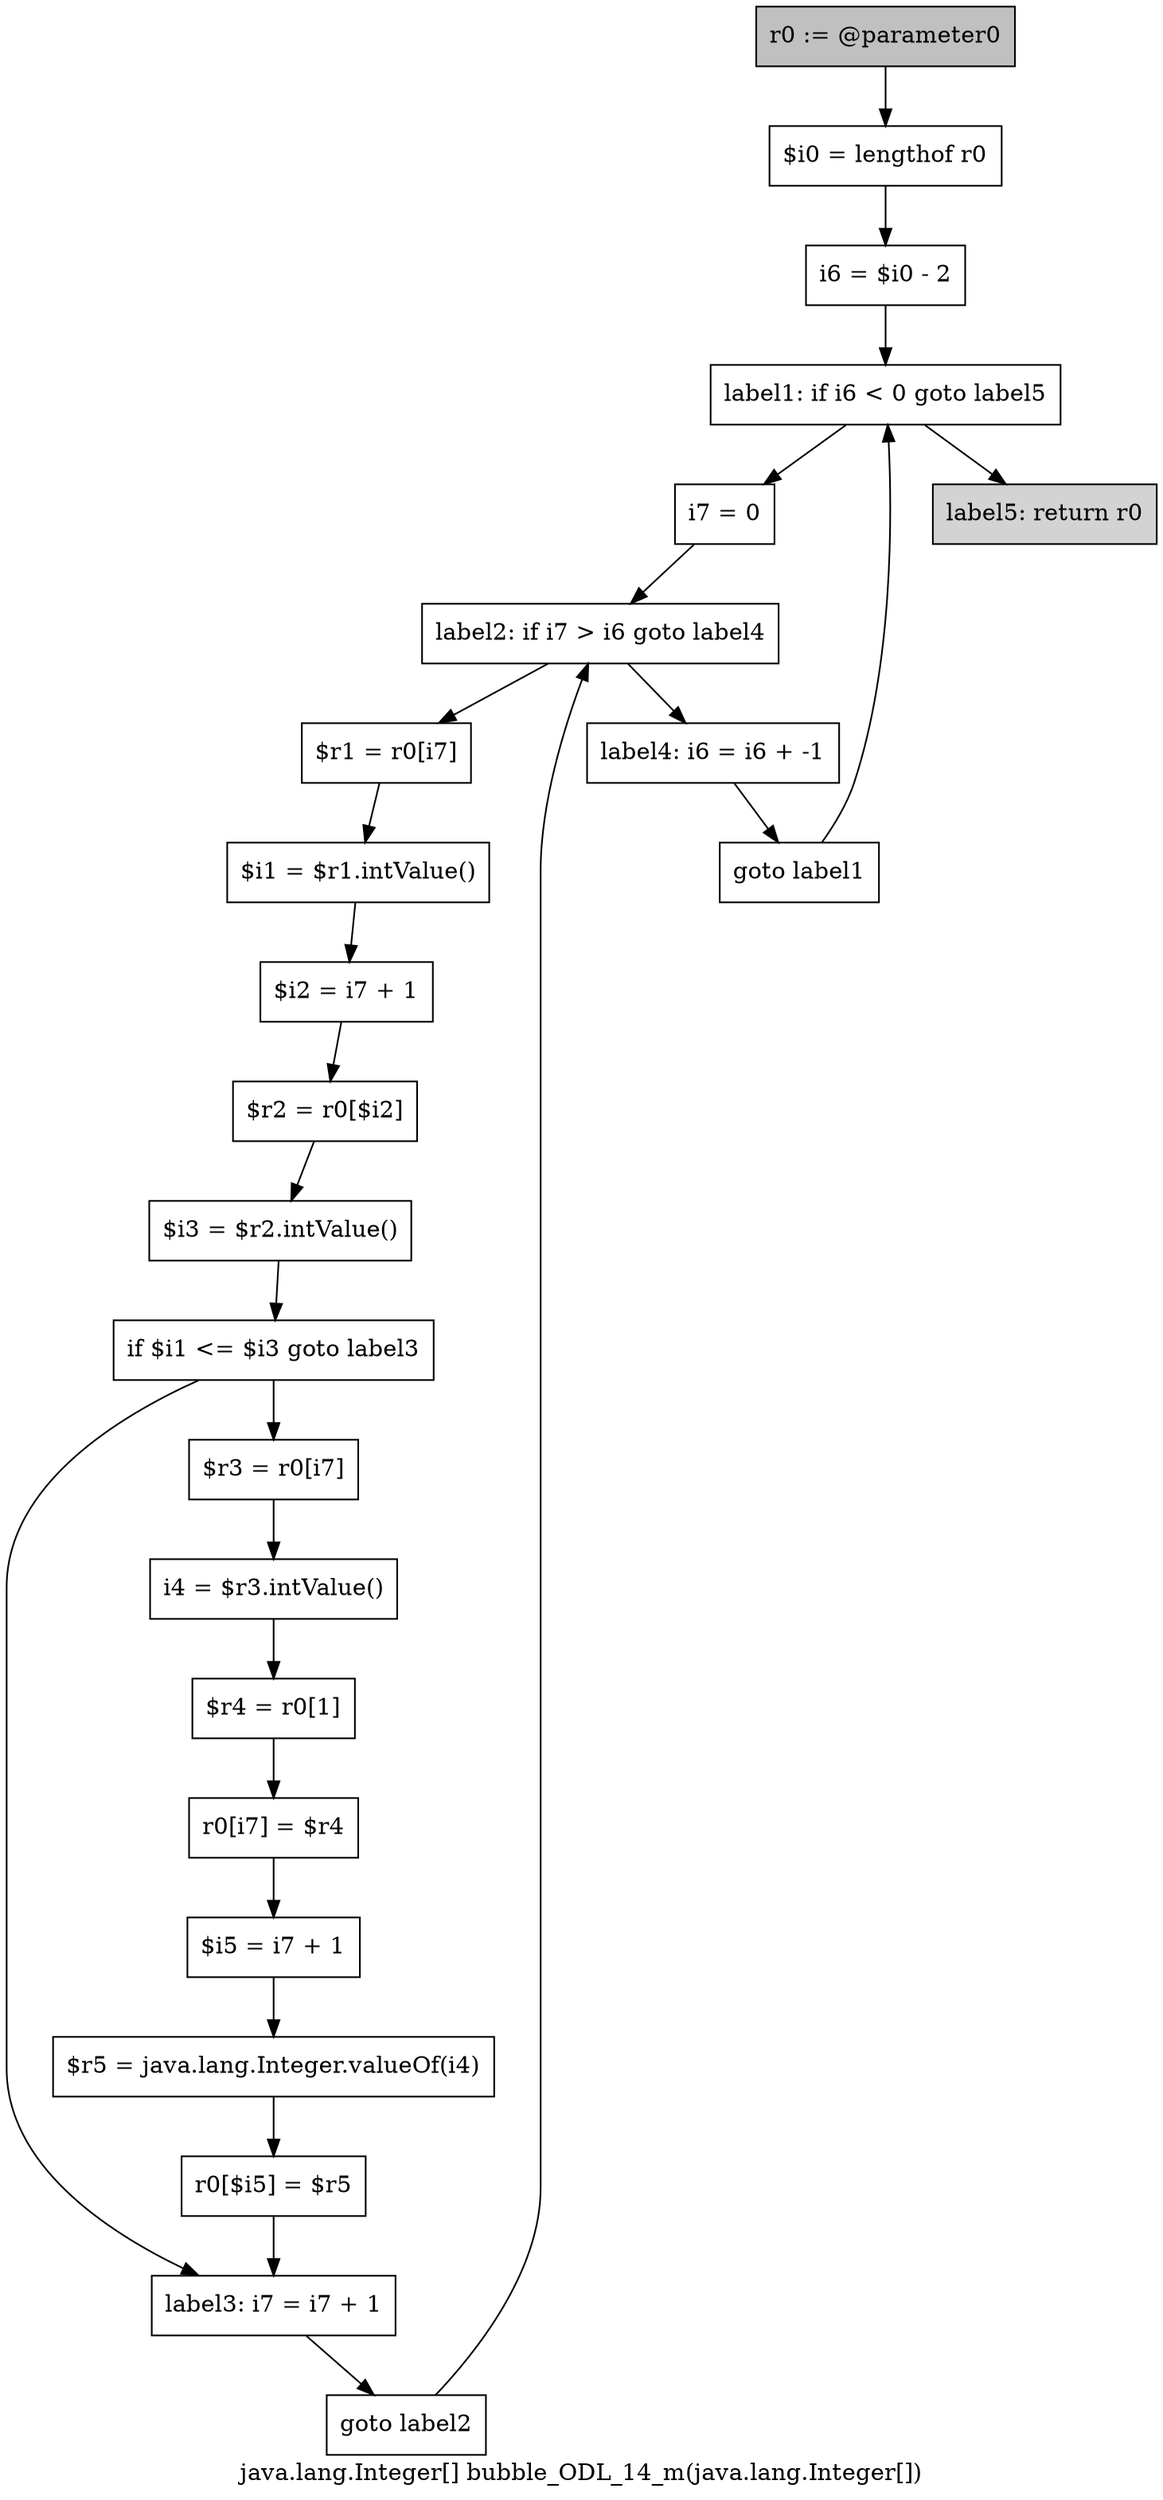 digraph "java.lang.Integer[] bubble_ODL_14_m(java.lang.Integer[])" {
    label="java.lang.Integer[] bubble_ODL_14_m(java.lang.Integer[])";
    node [shape=box];
    "0" [style=filled,fillcolor=gray,label="r0 := @parameter0",];
    "1" [label="$i0 = lengthof r0",];
    "0"->"1";
    "2" [label="i6 = $i0 - 2",];
    "1"->"2";
    "3" [label="label1: if i6 < 0 goto label5",];
    "2"->"3";
    "4" [label="i7 = 0",];
    "3"->"4";
    "23" [style=filled,fillcolor=lightgray,label="label5: return r0",];
    "3"->"23";
    "5" [label="label2: if i7 > i6 goto label4",];
    "4"->"5";
    "6" [label="$r1 = r0[i7]",];
    "5"->"6";
    "21" [label="label4: i6 = i6 + -1",];
    "5"->"21";
    "7" [label="$i1 = $r1.intValue()",];
    "6"->"7";
    "8" [label="$i2 = i7 + 1",];
    "7"->"8";
    "9" [label="$r2 = r0[$i2]",];
    "8"->"9";
    "10" [label="$i3 = $r2.intValue()",];
    "9"->"10";
    "11" [label="if $i1 <= $i3 goto label3",];
    "10"->"11";
    "12" [label="$r3 = r0[i7]",];
    "11"->"12";
    "19" [label="label3: i7 = i7 + 1",];
    "11"->"19";
    "13" [label="i4 = $r3.intValue()",];
    "12"->"13";
    "14" [label="$r4 = r0[1]",];
    "13"->"14";
    "15" [label="r0[i7] = $r4",];
    "14"->"15";
    "16" [label="$i5 = i7 + 1",];
    "15"->"16";
    "17" [label="$r5 = java.lang.Integer.valueOf(i4)",];
    "16"->"17";
    "18" [label="r0[$i5] = $r5",];
    "17"->"18";
    "18"->"19";
    "20" [label="goto label2",];
    "19"->"20";
    "20"->"5";
    "22" [label="goto label1",];
    "21"->"22";
    "22"->"3";
}
